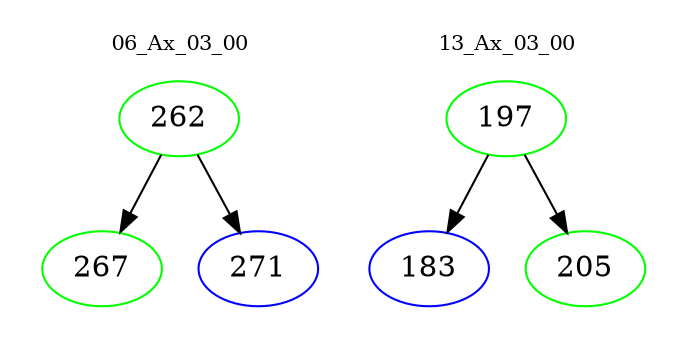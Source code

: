 digraph{
subgraph cluster_0 {
color = white
label = "06_Ax_03_00";
fontsize=10;
T0_262 [label="262", color="green"]
T0_262 -> T0_267 [color="black"]
T0_267 [label="267", color="green"]
T0_262 -> T0_271 [color="black"]
T0_271 [label="271", color="blue"]
}
subgraph cluster_1 {
color = white
label = "13_Ax_03_00";
fontsize=10;
T1_197 [label="197", color="green"]
T1_197 -> T1_183 [color="black"]
T1_183 [label="183", color="blue"]
T1_197 -> T1_205 [color="black"]
T1_205 [label="205", color="green"]
}
}
